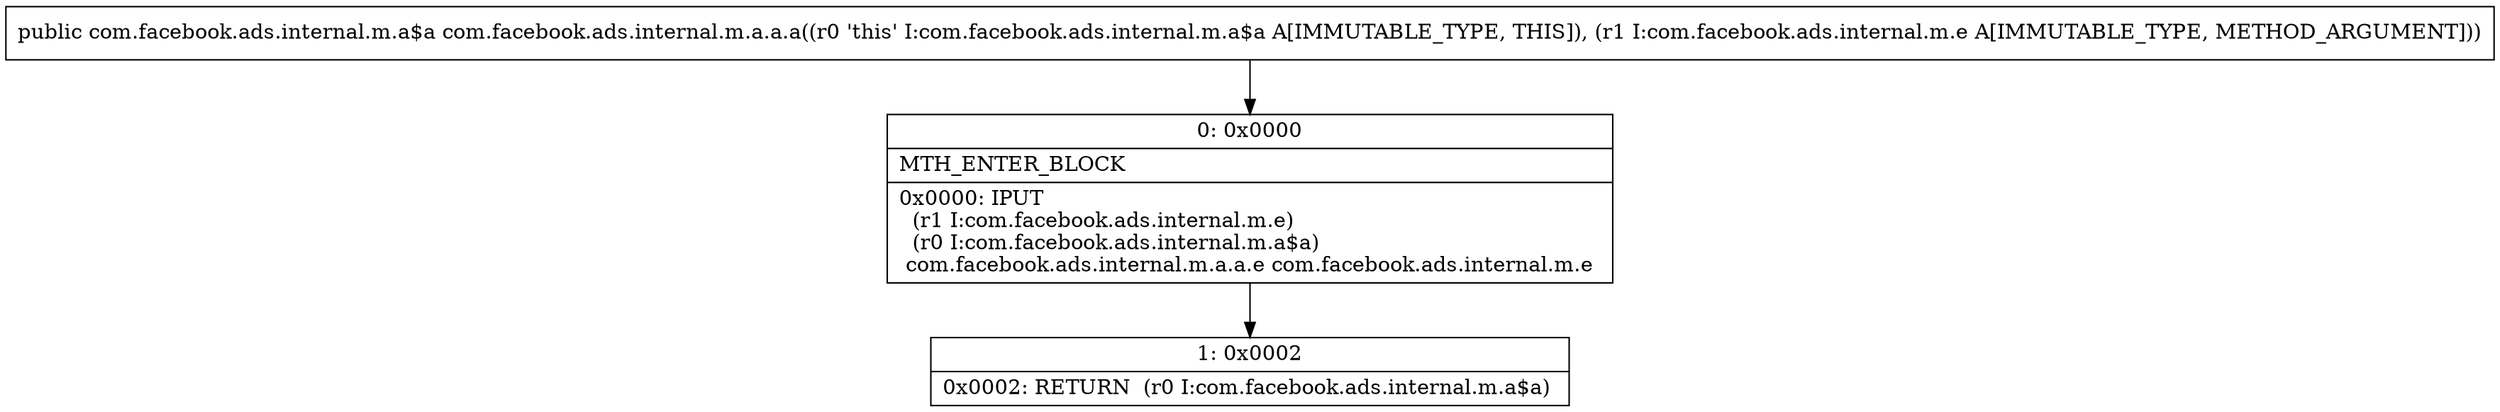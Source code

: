digraph "CFG forcom.facebook.ads.internal.m.a.a.a(Lcom\/facebook\/ads\/internal\/m\/e;)Lcom\/facebook\/ads\/internal\/m\/a$a;" {
Node_0 [shape=record,label="{0\:\ 0x0000|MTH_ENTER_BLOCK\l|0x0000: IPUT  \l  (r1 I:com.facebook.ads.internal.m.e)\l  (r0 I:com.facebook.ads.internal.m.a$a)\l com.facebook.ads.internal.m.a.a.e com.facebook.ads.internal.m.e \l}"];
Node_1 [shape=record,label="{1\:\ 0x0002|0x0002: RETURN  (r0 I:com.facebook.ads.internal.m.a$a) \l}"];
MethodNode[shape=record,label="{public com.facebook.ads.internal.m.a$a com.facebook.ads.internal.m.a.a.a((r0 'this' I:com.facebook.ads.internal.m.a$a A[IMMUTABLE_TYPE, THIS]), (r1 I:com.facebook.ads.internal.m.e A[IMMUTABLE_TYPE, METHOD_ARGUMENT])) }"];
MethodNode -> Node_0;
Node_0 -> Node_1;
}

